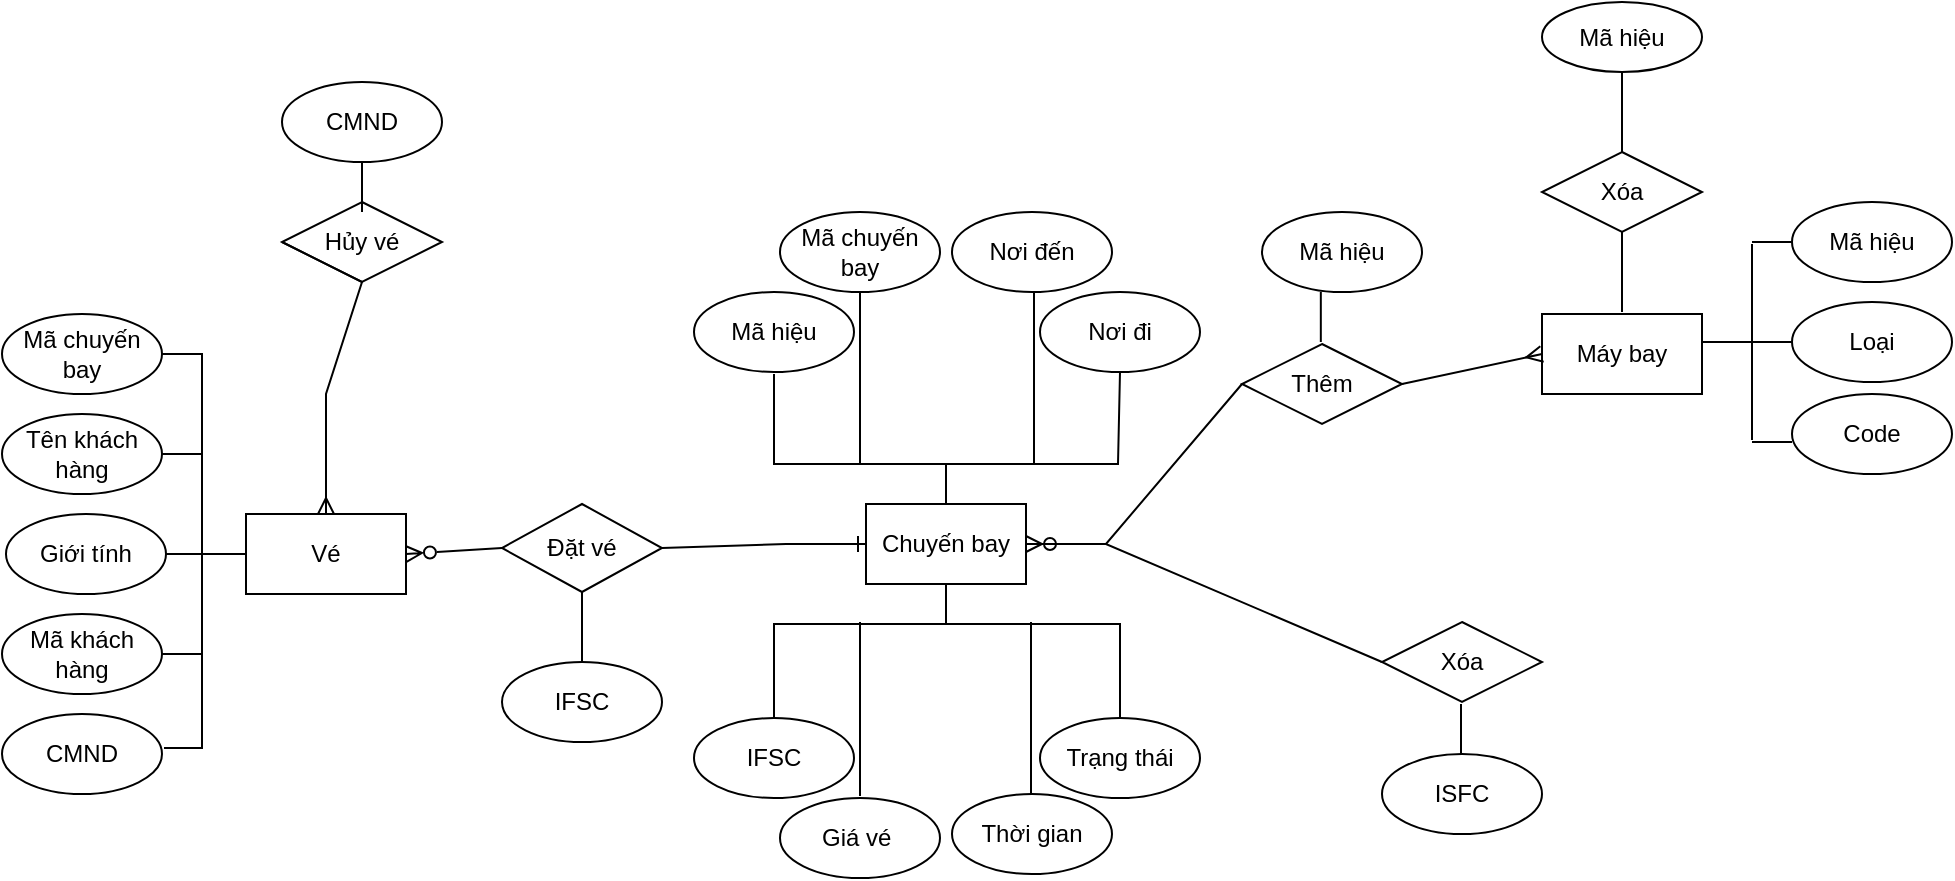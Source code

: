 <mxfile version="15.9.6" type="github">
  <diagram id="C5RBs43oDa-KdzZeNtuy" name="Page-1">
    <mxGraphModel dx="1483" dy="794" grid="1" gridSize="10" guides="1" tooltips="1" connect="1" arrows="1" fold="1" page="1" pageScale="1" pageWidth="827" pageHeight="1169" math="0" shadow="0">
      <root>
        <mxCell id="WIyWlLk6GJQsqaUBKTNV-0" />
        <mxCell id="WIyWlLk6GJQsqaUBKTNV-1" parent="WIyWlLk6GJQsqaUBKTNV-0" />
        <mxCell id="OTWA6Bf_kX9kli71jfpN-0" value="&lt;font style=&quot;vertical-align: inherit&quot;&gt;&lt;font style=&quot;vertical-align: inherit&quot;&gt;&lt;font style=&quot;vertical-align: inherit&quot;&gt;&lt;font style=&quot;vertical-align: inherit&quot;&gt;Chuyến bay&lt;/font&gt;&lt;/font&gt;&lt;/font&gt;&lt;/font&gt;" style="rounded=0;whiteSpace=wrap;html=1;" vertex="1" parent="WIyWlLk6GJQsqaUBKTNV-1">
          <mxGeometry x="1062" y="486" width="80" height="40" as="geometry" />
        </mxCell>
        <mxCell id="OTWA6Bf_kX9kli71jfpN-1" value="&lt;font style=&quot;vertical-align: inherit&quot;&gt;&lt;font style=&quot;vertical-align: inherit&quot;&gt;Vé&lt;/font&gt;&lt;/font&gt;" style="rounded=0;whiteSpace=wrap;html=1;" vertex="1" parent="WIyWlLk6GJQsqaUBKTNV-1">
          <mxGeometry x="752" y="491" width="80" height="40" as="geometry" />
        </mxCell>
        <mxCell id="OTWA6Bf_kX9kli71jfpN-2" value="&lt;font style=&quot;vertical-align: inherit&quot;&gt;&lt;font style=&quot;vertical-align: inherit&quot;&gt;&lt;font style=&quot;vertical-align: inherit&quot;&gt;&lt;font style=&quot;vertical-align: inherit&quot;&gt;&lt;font style=&quot;vertical-align: inherit&quot;&gt;&lt;font style=&quot;vertical-align: inherit&quot;&gt;Máy bay&lt;/font&gt;&lt;/font&gt;&lt;/font&gt;&lt;/font&gt;&lt;/font&gt;&lt;/font&gt;" style="rounded=0;whiteSpace=wrap;html=1;" vertex="1" parent="WIyWlLk6GJQsqaUBKTNV-1">
          <mxGeometry x="1400" y="391" width="80" height="40" as="geometry" />
        </mxCell>
        <mxCell id="OTWA6Bf_kX9kli71jfpN-3" value="Đặt vé" style="rhombus;whiteSpace=wrap;html=1;" vertex="1" parent="WIyWlLk6GJQsqaUBKTNV-1">
          <mxGeometry x="880" y="486" width="80" height="44" as="geometry" />
        </mxCell>
        <mxCell id="OTWA6Bf_kX9kli71jfpN-4" value="Thêm" style="rhombus;whiteSpace=wrap;html=1;" vertex="1" parent="WIyWlLk6GJQsqaUBKTNV-1">
          <mxGeometry x="1250" y="406" width="80" height="40" as="geometry" />
        </mxCell>
        <mxCell id="OTWA6Bf_kX9kli71jfpN-5" value="Hủy vé" style="rhombus;whiteSpace=wrap;html=1;align=center;" vertex="1" parent="WIyWlLk6GJQsqaUBKTNV-1">
          <mxGeometry x="770" y="335" width="80" height="40" as="geometry" />
        </mxCell>
        <mxCell id="OTWA6Bf_kX9kli71jfpN-6" value="Xóa" style="rhombus;whiteSpace=wrap;html=1;" vertex="1" parent="WIyWlLk6GJQsqaUBKTNV-1">
          <mxGeometry x="1320" y="545" width="80" height="40" as="geometry" />
        </mxCell>
        <mxCell id="OTWA6Bf_kX9kli71jfpN-7" value="Mã khách hàng" style="ellipse;whiteSpace=wrap;html=1;" vertex="1" parent="WIyWlLk6GJQsqaUBKTNV-1">
          <mxGeometry x="630" y="541" width="80" height="40" as="geometry" />
        </mxCell>
        <mxCell id="OTWA6Bf_kX9kli71jfpN-8" value="CMND" style="ellipse;whiteSpace=wrap;html=1;" vertex="1" parent="WIyWlLk6GJQsqaUBKTNV-1">
          <mxGeometry x="630" y="591" width="80" height="40" as="geometry" />
        </mxCell>
        <mxCell id="OTWA6Bf_kX9kli71jfpN-9" value="IFSC" style="ellipse;whiteSpace=wrap;html=1;" vertex="1" parent="WIyWlLk6GJQsqaUBKTNV-1">
          <mxGeometry x="976" y="593" width="80" height="40" as="geometry" />
        </mxCell>
        <mxCell id="OTWA6Bf_kX9kli71jfpN-10" value="Mã hiệu" style="ellipse;whiteSpace=wrap;html=1;" vertex="1" parent="WIyWlLk6GJQsqaUBKTNV-1">
          <mxGeometry x="976" y="380" width="80" height="40" as="geometry" />
        </mxCell>
        <mxCell id="OTWA6Bf_kX9kli71jfpN-11" value="Trạng thái" style="ellipse;whiteSpace=wrap;html=1;" vertex="1" parent="WIyWlLk6GJQsqaUBKTNV-1">
          <mxGeometry x="1149" y="593" width="80" height="40" as="geometry" />
        </mxCell>
        <mxCell id="OTWA6Bf_kX9kli71jfpN-12" value="Mã chuyến bay" style="ellipse;whiteSpace=wrap;html=1;" vertex="1" parent="WIyWlLk6GJQsqaUBKTNV-1">
          <mxGeometry x="630" y="391" width="80" height="40" as="geometry" />
        </mxCell>
        <mxCell id="OTWA6Bf_kX9kli71jfpN-13" value="Tên khách hàng" style="ellipse;whiteSpace=wrap;html=1;" vertex="1" parent="WIyWlLk6GJQsqaUBKTNV-1">
          <mxGeometry x="630" y="441" width="80" height="40" as="geometry" />
        </mxCell>
        <mxCell id="OTWA6Bf_kX9kli71jfpN-14" value="Loại" style="ellipse;whiteSpace=wrap;html=1;" vertex="1" parent="WIyWlLk6GJQsqaUBKTNV-1">
          <mxGeometry x="1525" y="385" width="80" height="40" as="geometry" />
        </mxCell>
        <mxCell id="OTWA6Bf_kX9kli71jfpN-15" value="Code" style="ellipse;whiteSpace=wrap;html=1;" vertex="1" parent="WIyWlLk6GJQsqaUBKTNV-1">
          <mxGeometry x="1525" y="431" width="80" height="40" as="geometry" />
        </mxCell>
        <mxCell id="OTWA6Bf_kX9kli71jfpN-16" value="Nơi&amp;nbsp;đi" style="ellipse;whiteSpace=wrap;html=1;" vertex="1" parent="WIyWlLk6GJQsqaUBKTNV-1">
          <mxGeometry x="1149" y="380" width="80" height="40" as="geometry" />
        </mxCell>
        <mxCell id="OTWA6Bf_kX9kli71jfpN-17" value="Mã hiệu" style="ellipse;whiteSpace=wrap;html=1;" vertex="1" parent="WIyWlLk6GJQsqaUBKTNV-1">
          <mxGeometry x="1525" y="335" width="80" height="40" as="geometry" />
        </mxCell>
        <mxCell id="OTWA6Bf_kX9kli71jfpN-18" value="" style="endArrow=none;html=1;rounded=0;entryX=0.5;entryY=1;entryDx=0;entryDy=0;" edge="1" parent="WIyWlLk6GJQsqaUBKTNV-1" target="OTWA6Bf_kX9kli71jfpN-16">
          <mxGeometry width="50" height="50" relative="1" as="geometry">
            <mxPoint x="1102" y="466" as="sourcePoint" />
            <mxPoint x="1152" y="446" as="targetPoint" />
            <Array as="points">
              <mxPoint x="1188" y="466" />
            </Array>
          </mxGeometry>
        </mxCell>
        <mxCell id="OTWA6Bf_kX9kli71jfpN-19" value="" style="endArrow=none;html=1;rounded=0;" edge="1" parent="WIyWlLk6GJQsqaUBKTNV-1">
          <mxGeometry width="50" height="50" relative="1" as="geometry">
            <mxPoint x="1102" y="466" as="sourcePoint" />
            <mxPoint x="1016" y="421" as="targetPoint" />
            <Array as="points">
              <mxPoint x="1016" y="466" />
            </Array>
          </mxGeometry>
        </mxCell>
        <mxCell id="OTWA6Bf_kX9kli71jfpN-20" value="" style="endArrow=none;html=1;rounded=0;exitX=0.5;exitY=0;exitDx=0;exitDy=0;" edge="1" parent="WIyWlLk6GJQsqaUBKTNV-1" source="OTWA6Bf_kX9kli71jfpN-11">
          <mxGeometry width="50" height="50" relative="1" as="geometry">
            <mxPoint x="1052" y="576" as="sourcePoint" />
            <mxPoint x="1102" y="546" as="targetPoint" />
            <Array as="points">
              <mxPoint x="1189" y="546" />
            </Array>
          </mxGeometry>
        </mxCell>
        <mxCell id="OTWA6Bf_kX9kli71jfpN-21" value="" style="endArrow=none;html=1;rounded=0;" edge="1" parent="WIyWlLk6GJQsqaUBKTNV-1">
          <mxGeometry width="50" height="50" relative="1" as="geometry">
            <mxPoint x="711" y="608" as="sourcePoint" />
            <mxPoint x="730" y="559" as="targetPoint" />
            <Array as="points">
              <mxPoint x="730" y="608" />
            </Array>
          </mxGeometry>
        </mxCell>
        <mxCell id="OTWA6Bf_kX9kli71jfpN-22" value="" style="endArrow=none;html=1;rounded=0;exitX=0.5;exitY=0;exitDx=0;exitDy=0;" edge="1" parent="WIyWlLk6GJQsqaUBKTNV-1" source="OTWA6Bf_kX9kli71jfpN-9">
          <mxGeometry width="50" height="50" relative="1" as="geometry">
            <mxPoint x="1012" y="576" as="sourcePoint" />
            <mxPoint x="1102" y="546" as="targetPoint" />
            <Array as="points">
              <mxPoint x="1016" y="546" />
            </Array>
          </mxGeometry>
        </mxCell>
        <mxCell id="OTWA6Bf_kX9kli71jfpN-23" value="" style="endArrow=none;html=1;rounded=0;" edge="1" parent="WIyWlLk6GJQsqaUBKTNV-1">
          <mxGeometry width="50" height="50" relative="1" as="geometry">
            <mxPoint x="1102" y="546" as="sourcePoint" />
            <mxPoint x="1102" y="526" as="targetPoint" />
            <Array as="points" />
          </mxGeometry>
        </mxCell>
        <mxCell id="OTWA6Bf_kX9kli71jfpN-24" value="" style="endArrow=none;html=1;rounded=0;exitX=0.5;exitY=0;exitDx=0;exitDy=0;entryX=0.5;entryY=1;entryDx=0;entryDy=0;" edge="1" parent="WIyWlLk6GJQsqaUBKTNV-1" source="OTWA6Bf_kX9kli71jfpN-0">
          <mxGeometry width="50" height="50" relative="1" as="geometry">
            <mxPoint x="1052" y="506" as="sourcePoint" />
            <mxPoint x="1102" y="466" as="targetPoint" />
            <Array as="points" />
          </mxGeometry>
        </mxCell>
        <mxCell id="OTWA6Bf_kX9kli71jfpN-25" value="" style="endArrow=none;html=1;rounded=0;exitX=0.5;exitY=0;exitDx=0;exitDy=0;entryX=0;entryY=0.5;entryDx=0;entryDy=0;" edge="1" parent="WIyWlLk6GJQsqaUBKTNV-1" target="OTWA6Bf_kX9kli71jfpN-17">
          <mxGeometry width="50" height="50" relative="1" as="geometry">
            <mxPoint x="1505" y="355" as="sourcePoint" />
            <mxPoint x="1555" y="315" as="targetPoint" />
            <Array as="points" />
          </mxGeometry>
        </mxCell>
        <mxCell id="OTWA6Bf_kX9kli71jfpN-26" value="" style="endArrow=none;html=1;rounded=0;exitX=1;exitY=0.5;exitDx=0;exitDy=0;" edge="1" parent="WIyWlLk6GJQsqaUBKTNV-1" source="OTWA6Bf_kX9kli71jfpN-12">
          <mxGeometry width="50" height="50" relative="1" as="geometry">
            <mxPoint x="710" y="431" as="sourcePoint" />
            <mxPoint x="730" y="511" as="targetPoint" />
            <Array as="points">
              <mxPoint x="730" y="411" />
            </Array>
          </mxGeometry>
        </mxCell>
        <mxCell id="OTWA6Bf_kX9kli71jfpN-27" value="" style="endArrow=none;html=1;rounded=0;exitX=0.5;exitY=0;exitDx=0;exitDy=0;" edge="1" parent="WIyWlLk6GJQsqaUBKTNV-1">
          <mxGeometry width="50" height="50" relative="1" as="geometry">
            <mxPoint x="710" y="461" as="sourcePoint" />
            <mxPoint x="730" y="506" as="targetPoint" />
            <Array as="points">
              <mxPoint x="730" y="461" />
            </Array>
          </mxGeometry>
        </mxCell>
        <mxCell id="OTWA6Bf_kX9kli71jfpN-28" value="" style="endArrow=none;html=1;rounded=0;exitX=1;exitY=0.5;exitDx=0;exitDy=0;" edge="1" parent="WIyWlLk6GJQsqaUBKTNV-1">
          <mxGeometry width="50" height="50" relative="1" as="geometry">
            <mxPoint x="1480" y="405" as="sourcePoint" />
            <mxPoint x="1505" y="454" as="targetPoint" />
            <Array as="points">
              <mxPoint x="1505" y="405" />
            </Array>
          </mxGeometry>
        </mxCell>
        <mxCell id="OTWA6Bf_kX9kli71jfpN-29" value="" style="endArrow=none;html=1;rounded=0;entryX=0.5;entryY=1;entryDx=0;entryDy=0;" edge="1" parent="WIyWlLk6GJQsqaUBKTNV-1">
          <mxGeometry width="50" height="50" relative="1" as="geometry">
            <mxPoint x="1505" y="405" as="sourcePoint" />
            <mxPoint x="1525" y="405" as="targetPoint" />
            <Array as="points" />
          </mxGeometry>
        </mxCell>
        <mxCell id="OTWA6Bf_kX9kli71jfpN-30" value="" style="endArrow=none;html=1;rounded=0;startArrow=ERzeroToMany;startFill=0;entryX=0;entryY=0.5;entryDx=0;entryDy=0;exitX=1;exitY=0.5;exitDx=0;exitDy=0;" edge="1" parent="WIyWlLk6GJQsqaUBKTNV-1" source="OTWA6Bf_kX9kli71jfpN-1" target="OTWA6Bf_kX9kli71jfpN-3">
          <mxGeometry width="50" height="50" relative="1" as="geometry">
            <mxPoint x="822" y="551" as="sourcePoint" />
            <mxPoint x="832" y="591" as="targetPoint" />
            <Array as="points" />
          </mxGeometry>
        </mxCell>
        <mxCell id="OTWA6Bf_kX9kli71jfpN-32" value="" style="endArrow=none;html=1;rounded=0;exitX=0;exitY=0.5;exitDx=0;exitDy=0;startArrow=ERmany;startFill=0;" edge="1" parent="WIyWlLk6GJQsqaUBKTNV-1" source="OTWA6Bf_kX9kli71jfpN-2">
          <mxGeometry width="50" height="50" relative="1" as="geometry">
            <mxPoint x="1302" y="446" as="sourcePoint" />
            <mxPoint x="1330" y="426" as="targetPoint" />
            <Array as="points" />
          </mxGeometry>
        </mxCell>
        <mxCell id="OTWA6Bf_kX9kli71jfpN-33" value="" style="endArrow=none;html=1;rounded=0;entryX=0;entryY=0.5;entryDx=0;entryDy=0;exitX=0.5;exitY=0;exitDx=0;exitDy=0;startArrow=ERmany;startFill=0;" edge="1" parent="WIyWlLk6GJQsqaUBKTNV-1" source="OTWA6Bf_kX9kli71jfpN-1" target="OTWA6Bf_kX9kli71jfpN-5">
          <mxGeometry width="50" height="50" relative="1" as="geometry">
            <mxPoint x="791.5" y="481" as="sourcePoint" />
            <mxPoint x="791.5" y="461" as="targetPoint" />
            <Array as="points">
              <mxPoint x="792" y="431" />
              <mxPoint x="810" y="375" />
            </Array>
          </mxGeometry>
        </mxCell>
        <mxCell id="OTWA6Bf_kX9kli71jfpN-34" value="" style="endArrow=none;html=1;rounded=0;entryX=1;entryY=0.5;entryDx=0;entryDy=0;exitX=0;exitY=0.5;exitDx=0;exitDy=0;" edge="1" parent="WIyWlLk6GJQsqaUBKTNV-1" source="OTWA6Bf_kX9kli71jfpN-6" target="OTWA6Bf_kX9kli71jfpN-0">
          <mxGeometry width="50" height="50" relative="1" as="geometry">
            <mxPoint x="1202" y="526" as="sourcePoint" />
            <mxPoint x="1202" y="506" as="targetPoint" />
            <Array as="points">
              <mxPoint x="1182" y="506" />
            </Array>
          </mxGeometry>
        </mxCell>
        <mxCell id="OTWA6Bf_kX9kli71jfpN-35" value="" style="endArrow=none;html=1;rounded=0;exitX=1;exitY=0.5;exitDx=0;exitDy=0;startArrow=ERzeroToMany;startFill=0;entryX=0;entryY=0.5;entryDx=0;entryDy=0;" edge="1" parent="WIyWlLk6GJQsqaUBKTNV-1" source="OTWA6Bf_kX9kli71jfpN-0" target="OTWA6Bf_kX9kli71jfpN-4">
          <mxGeometry width="50" height="50" relative="1" as="geometry">
            <mxPoint x="1221" y="446" as="sourcePoint" />
            <mxPoint x="1221" y="426" as="targetPoint" />
            <Array as="points">
              <mxPoint x="1182" y="506" />
            </Array>
          </mxGeometry>
        </mxCell>
        <mxCell id="OTWA6Bf_kX9kli71jfpN-36" value="" style="endArrow=none;html=1;rounded=0;" edge="1" parent="WIyWlLk6GJQsqaUBKTNV-1">
          <mxGeometry width="50" height="50" relative="1" as="geometry">
            <mxPoint x="1505" y="455" as="sourcePoint" />
            <mxPoint x="1525" y="455" as="targetPoint" />
            <Array as="points" />
          </mxGeometry>
        </mxCell>
        <mxCell id="OTWA6Bf_kX9kli71jfpN-38" value="" style="endArrow=none;html=1;rounded=0;entryX=1;entryY=0.5;entryDx=0;entryDy=0;startArrow=ERone;startFill=0;exitX=0;exitY=0.5;exitDx=0;exitDy=0;" edge="1" parent="WIyWlLk6GJQsqaUBKTNV-1" source="OTWA6Bf_kX9kli71jfpN-0" target="OTWA6Bf_kX9kli71jfpN-3">
          <mxGeometry width="50" height="50" relative="1" as="geometry">
            <mxPoint x="992" y="496" as="sourcePoint" />
            <mxPoint x="981" y="566" as="targetPoint" />
            <Array as="points">
              <mxPoint x="1022" y="506" />
            </Array>
          </mxGeometry>
        </mxCell>
        <mxCell id="OTWA6Bf_kX9kli71jfpN-39" value="" style="endArrow=none;html=1;rounded=0;" edge="1" parent="WIyWlLk6GJQsqaUBKTNV-1">
          <mxGeometry width="50" height="50" relative="1" as="geometry">
            <mxPoint x="1505" y="356" as="sourcePoint" />
            <mxPoint x="1505" y="407" as="targetPoint" />
            <Array as="points" />
          </mxGeometry>
        </mxCell>
        <mxCell id="OTWA6Bf_kX9kli71jfpN-40" value="Giới tính" style="ellipse;whiteSpace=wrap;html=1;" vertex="1" parent="WIyWlLk6GJQsqaUBKTNV-1">
          <mxGeometry x="632" y="491" width="80" height="40" as="geometry" />
        </mxCell>
        <mxCell id="OTWA6Bf_kX9kli71jfpN-41" value="" style="endArrow=none;html=1;rounded=0;" edge="1" parent="WIyWlLk6GJQsqaUBKTNV-1">
          <mxGeometry width="50" height="50" relative="1" as="geometry">
            <mxPoint x="710" y="561" as="sourcePoint" />
            <mxPoint x="730" y="511" as="targetPoint" />
            <Array as="points">
              <mxPoint x="730" y="561" />
              <mxPoint x="730" y="528" />
            </Array>
          </mxGeometry>
        </mxCell>
        <mxCell id="OTWA6Bf_kX9kli71jfpN-42" value="" style="endArrow=none;html=1;rounded=0;exitX=1;exitY=0.5;exitDx=0;exitDy=0;" edge="1" parent="WIyWlLk6GJQsqaUBKTNV-1" source="OTWA6Bf_kX9kli71jfpN-40">
          <mxGeometry width="50" height="50" relative="1" as="geometry">
            <mxPoint x="702" y="561" as="sourcePoint" />
            <mxPoint x="752" y="511" as="targetPoint" />
          </mxGeometry>
        </mxCell>
        <mxCell id="OTWA6Bf_kX9kli71jfpN-43" value="IFSC" style="ellipse;whiteSpace=wrap;html=1;" vertex="1" parent="WIyWlLk6GJQsqaUBKTNV-1">
          <mxGeometry x="880" y="565" width="80" height="40" as="geometry" />
        </mxCell>
        <mxCell id="OTWA6Bf_kX9kli71jfpN-45" value="CMND" style="ellipse;whiteSpace=wrap;html=1;" vertex="1" parent="WIyWlLk6GJQsqaUBKTNV-1">
          <mxGeometry x="770" y="275" width="80" height="40" as="geometry" />
        </mxCell>
        <mxCell id="OTWA6Bf_kX9kli71jfpN-46" value="" style="endArrow=none;html=1;rounded=0;exitX=1;exitY=0.5;exitDx=0;exitDy=0;" edge="1" parent="WIyWlLk6GJQsqaUBKTNV-1">
          <mxGeometry width="50" height="50" relative="1" as="geometry">
            <mxPoint x="810" y="315" as="sourcePoint" />
            <mxPoint x="810" y="340" as="targetPoint" />
          </mxGeometry>
        </mxCell>
        <mxCell id="OTWA6Bf_kX9kli71jfpN-47" value="Mã hiệu" style="ellipse;whiteSpace=wrap;html=1;" vertex="1" parent="WIyWlLk6GJQsqaUBKTNV-1">
          <mxGeometry x="1260" y="340" width="80" height="40" as="geometry" />
        </mxCell>
        <mxCell id="OTWA6Bf_kX9kli71jfpN-48" value="Giá vé&amp;nbsp;" style="ellipse;whiteSpace=wrap;html=1;" vertex="1" parent="WIyWlLk6GJQsqaUBKTNV-1">
          <mxGeometry x="1019" y="633" width="80" height="40" as="geometry" />
        </mxCell>
        <mxCell id="OTWA6Bf_kX9kli71jfpN-49" value="Mã chuyến bay" style="ellipse;whiteSpace=wrap;html=1;" vertex="1" parent="WIyWlLk6GJQsqaUBKTNV-1">
          <mxGeometry x="1019" y="340" width="80" height="40" as="geometry" />
        </mxCell>
        <mxCell id="OTWA6Bf_kX9kli71jfpN-50" value="" style="endArrow=none;html=1;rounded=0;" edge="1" parent="WIyWlLk6GJQsqaUBKTNV-1">
          <mxGeometry width="50" height="50" relative="1" as="geometry">
            <mxPoint x="1059" y="545" as="sourcePoint" />
            <mxPoint x="1059" y="632" as="targetPoint" />
          </mxGeometry>
        </mxCell>
        <mxCell id="OTWA6Bf_kX9kli71jfpN-51" value="" style="endArrow=none;html=1;rounded=0;exitX=0.5;exitY=1;exitDx=0;exitDy=0;" edge="1" parent="WIyWlLk6GJQsqaUBKTNV-1" source="OTWA6Bf_kX9kli71jfpN-49">
          <mxGeometry width="50" height="50" relative="1" as="geometry">
            <mxPoint x="1076" y="388" as="sourcePoint" />
            <mxPoint x="1059" y="466" as="targetPoint" />
          </mxGeometry>
        </mxCell>
        <mxCell id="OTWA6Bf_kX9kli71jfpN-52" value="" style="endArrow=none;html=1;rounded=0;exitX=0.5;exitY=1;exitDx=0;exitDy=0;" edge="1" parent="WIyWlLk6GJQsqaUBKTNV-1">
          <mxGeometry width="50" height="50" relative="1" as="geometry">
            <mxPoint x="1146" y="380" as="sourcePoint" />
            <mxPoint x="1146" y="466" as="targetPoint" />
          </mxGeometry>
        </mxCell>
        <mxCell id="OTWA6Bf_kX9kli71jfpN-53" value="Nơi&amp;nbsp;đến" style="ellipse;whiteSpace=wrap;html=1;" vertex="1" parent="WIyWlLk6GJQsqaUBKTNV-1">
          <mxGeometry x="1105" y="340" width="80" height="40" as="geometry" />
        </mxCell>
        <mxCell id="OTWA6Bf_kX9kli71jfpN-54" value="" style="endArrow=none;html=1;rounded=0;exitX=0.5;exitY=1;exitDx=0;exitDy=0;" edge="1" parent="WIyWlLk6GJQsqaUBKTNV-1">
          <mxGeometry width="50" height="50" relative="1" as="geometry">
            <mxPoint x="1144.5" y="545" as="sourcePoint" />
            <mxPoint x="1144.5" y="631" as="targetPoint" />
          </mxGeometry>
        </mxCell>
        <mxCell id="OTWA6Bf_kX9kli71jfpN-55" value="Thời gian" style="ellipse;whiteSpace=wrap;html=1;" vertex="1" parent="WIyWlLk6GJQsqaUBKTNV-1">
          <mxGeometry x="1105" y="631" width="80" height="40" as="geometry" />
        </mxCell>
        <mxCell id="OTWA6Bf_kX9kli71jfpN-56" value="ISFC" style="ellipse;whiteSpace=wrap;html=1;" vertex="1" parent="WIyWlLk6GJQsqaUBKTNV-1">
          <mxGeometry x="1320" y="611" width="80" height="40" as="geometry" />
        </mxCell>
        <mxCell id="OTWA6Bf_kX9kli71jfpN-57" value="" style="endArrow=none;html=1;rounded=0;exitX=1;exitY=0.5;exitDx=0;exitDy=0;" edge="1" parent="WIyWlLk6GJQsqaUBKTNV-1">
          <mxGeometry width="50" height="50" relative="1" as="geometry">
            <mxPoint x="1289.41" y="380" as="sourcePoint" />
            <mxPoint x="1289.41" y="405" as="targetPoint" />
          </mxGeometry>
        </mxCell>
        <mxCell id="OTWA6Bf_kX9kli71jfpN-58" value="" style="endArrow=none;html=1;rounded=0;exitX=1;exitY=0.5;exitDx=0;exitDy=0;" edge="1" parent="WIyWlLk6GJQsqaUBKTNV-1">
          <mxGeometry width="50" height="50" relative="1" as="geometry">
            <mxPoint x="1359.5" y="586" as="sourcePoint" />
            <mxPoint x="1359.5" y="611" as="targetPoint" />
          </mxGeometry>
        </mxCell>
        <mxCell id="OTWA6Bf_kX9kli71jfpN-64" value="Xóa" style="rhombus;whiteSpace=wrap;html=1;" vertex="1" parent="WIyWlLk6GJQsqaUBKTNV-1">
          <mxGeometry x="1400" y="310" width="80" height="40" as="geometry" />
        </mxCell>
        <mxCell id="OTWA6Bf_kX9kli71jfpN-65" value="Mã hiệu" style="ellipse;whiteSpace=wrap;html=1;" vertex="1" parent="WIyWlLk6GJQsqaUBKTNV-1">
          <mxGeometry x="1400" y="235" width="80" height="35" as="geometry" />
        </mxCell>
        <mxCell id="OTWA6Bf_kX9kli71jfpN-70" value="" style="endArrow=none;html=1;rounded=0;entryX=0.5;entryY=1;entryDx=0;entryDy=0;exitX=0.5;exitY=0;exitDx=0;exitDy=0;" edge="1" parent="WIyWlLk6GJQsqaUBKTNV-1" source="OTWA6Bf_kX9kli71jfpN-64" target="OTWA6Bf_kX9kli71jfpN-65">
          <mxGeometry width="50" height="50" relative="1" as="geometry">
            <mxPoint x="1430" y="300" as="sourcePoint" />
            <mxPoint x="1480" y="250" as="targetPoint" />
          </mxGeometry>
        </mxCell>
        <mxCell id="OTWA6Bf_kX9kli71jfpN-72" value="" style="endArrow=none;html=1;rounded=0;entryX=0.5;entryY=1;entryDx=0;entryDy=0;exitX=0.5;exitY=0;exitDx=0;exitDy=0;" edge="1" parent="WIyWlLk6GJQsqaUBKTNV-1">
          <mxGeometry width="50" height="50" relative="1" as="geometry">
            <mxPoint x="1440" y="390" as="sourcePoint" />
            <mxPoint x="1440" y="350" as="targetPoint" />
            <Array as="points" />
          </mxGeometry>
        </mxCell>
        <mxCell id="OTWA6Bf_kX9kli71jfpN-75" value="" style="endArrow=none;html=1;rounded=0;exitX=0.5;exitY=0;exitDx=0;exitDy=0;" edge="1" parent="WIyWlLk6GJQsqaUBKTNV-1" source="OTWA6Bf_kX9kli71jfpN-43">
          <mxGeometry width="50" height="50" relative="1" as="geometry">
            <mxPoint x="870" y="580" as="sourcePoint" />
            <mxPoint x="920" y="530" as="targetPoint" />
          </mxGeometry>
        </mxCell>
      </root>
    </mxGraphModel>
  </diagram>
</mxfile>
